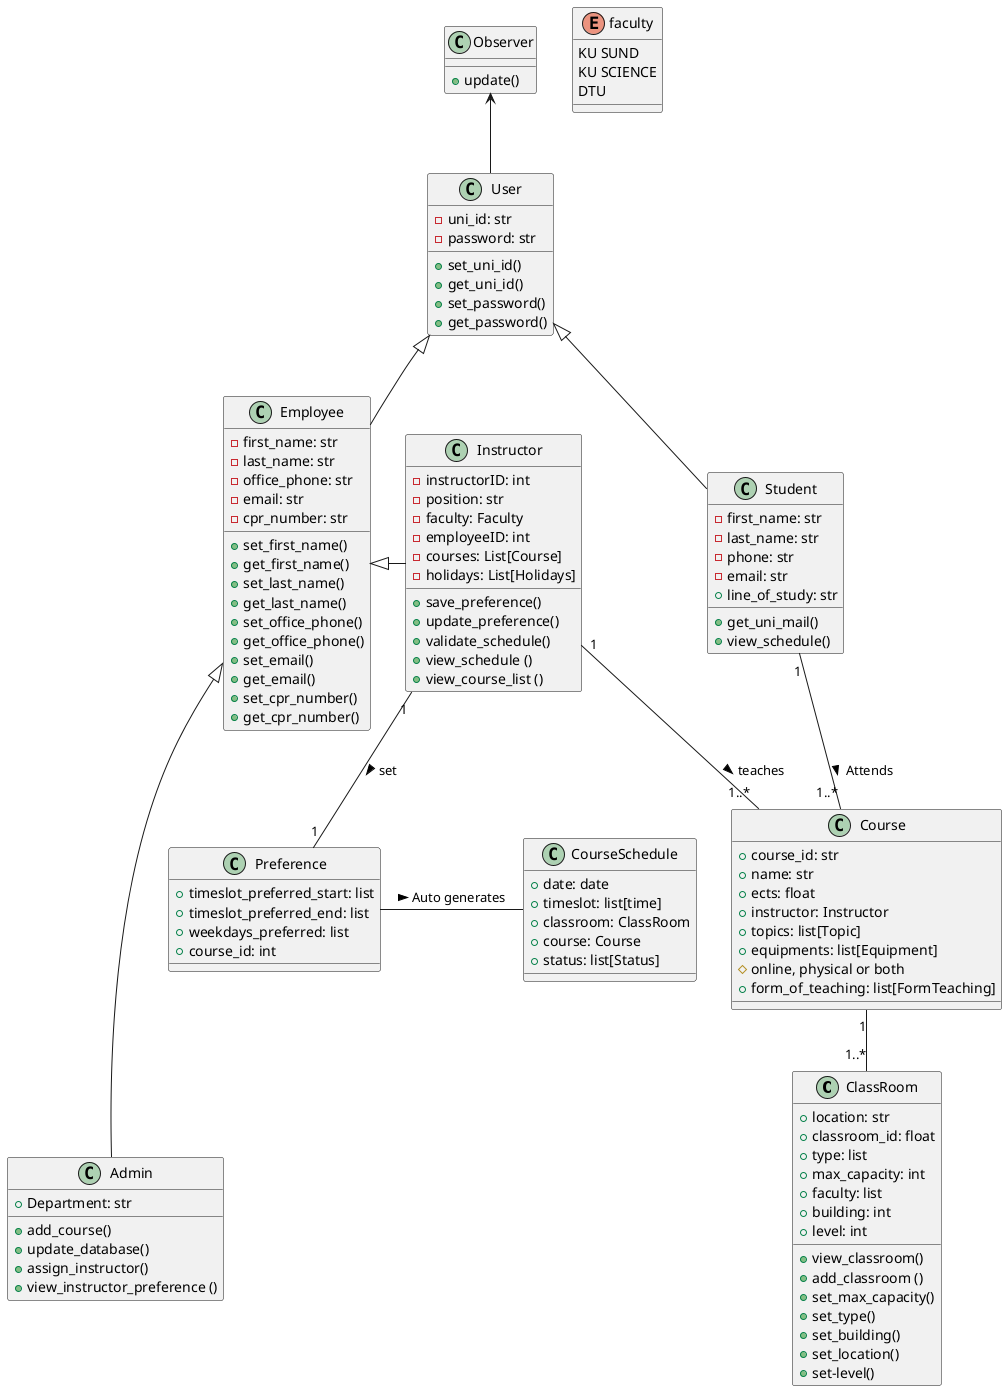 @startuml
'https://plantuml.com/class-diagram

class ClassRoom {
+ location: str
+ classroom_id: float
+ type: list
+ max_capacity: int
+ faculty: list
+ building: int
+ level: int
+ view_classroom()
+ add_classroom ()
+ set_max_capacity()
+ set_type()
+ set_building()
+ set_location()
+ set-level()
}

class Instructor {
- instructorID: int
- position: str
- faculty: Faculty
- employeeID: int
- courses: List[Course]
- holidays: List[Holidays]
+ save_preference()
+ update_preference()
+ validate_schedule()
+ view_schedule ()
+ view_course_list ()
}

class Student {
- first_name: str
- last_name: str
- phone: str
- email: str
+ line_of_study: str
+ get_uni_mail()
+ view_schedule()

}

class Admin {
+ Department: str
+ add_course()
+ update_database()
+ assign_instructor()
+ view_instructor_preference ()
}

class Employee {
- first_name: str
- last_name: str
- office_phone: str
- email: str
- cpr_number: str

+ set_first_name()
+ get_first_name()
+ set_last_name()
+ get_last_name()
+ set_office_phone()
+ get_office_phone()
+ set_email()
+ get_email()
+ set_cpr_number()
+ get_cpr_number()
}

enum faculty {
KU SUND
KU SCIENCE
DTU

}


class User {
- uni_id: str
- password: str

+ set_uni_id()
+ get_uni_id()
+ set_password()
+ get_password()
}

class Observer {
+ update()
}

class Course {
+ course_id: str
+ name: str
+ ects: float
+ instructor: Instructor
+ topics: list[Topic]
+ equipments: list[Equipment]
# online, physical or both
+ form_of_teaching: list[FormTeaching]

}

class Preference {
+ timeslot_preferred_start: list
+ timeslot_preferred_end: list
+ weekdays_preferred: list
+ course_id: int
}

class CourseSchedule {
+ date: date
+ timeslot: list[time]
+ classroom: ClassRoom
+ course: Course
+ status: list[Status]
}


User <|-- Student
User <|-- Employee

Employee <|--- Admin
Employee <|- Instructor

Student "1" -- "1..*" Course: Attends >

Instructor "1" -- "1..*" Course: teaches >

Instructor "1" -- "1" Preference: set >

Observer <-- User
Preference - CourseSchedule: Auto generates >
Course "1" -- "1..*" ClassRoom


@enduml